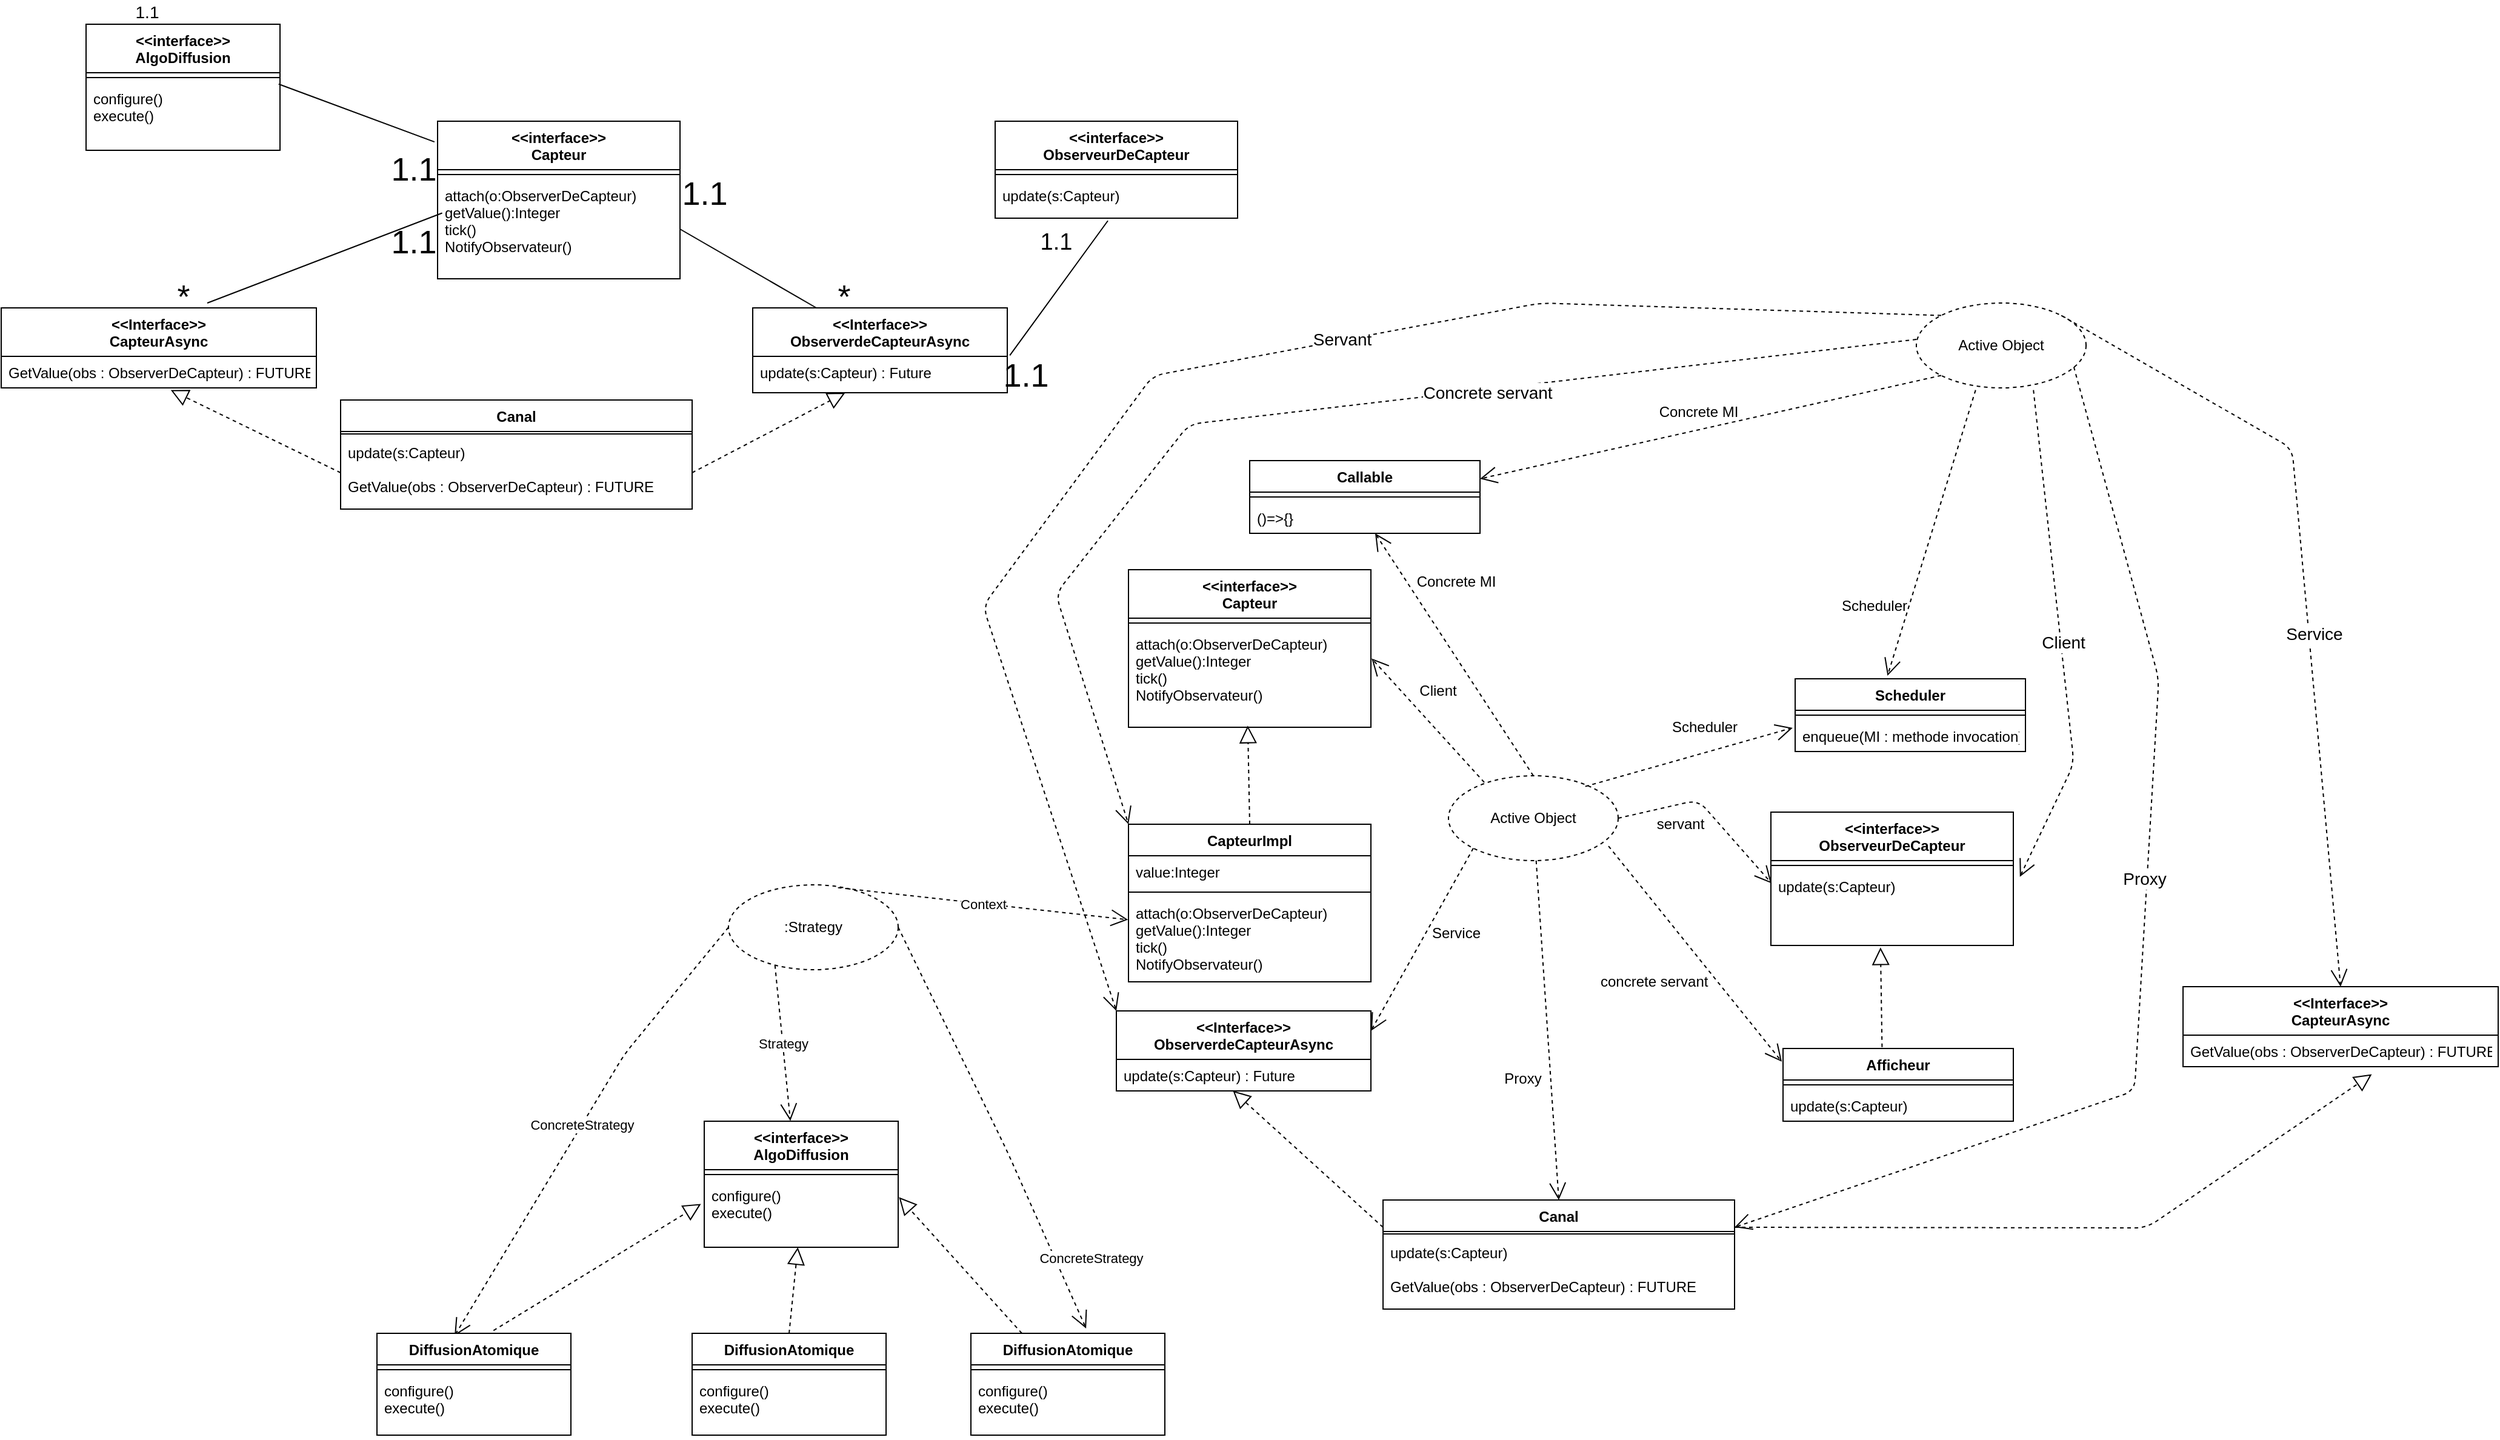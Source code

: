 <mxfile version="15.9.6" type="github" pages="2">
  <diagram id="2mUD2TC-FFIhJfvZiqMT" name="M1 types">
    <mxGraphModel dx="3990" dy="2406" grid="1" gridSize="10" guides="1" tooltips="1" connect="1" arrows="1" fold="1" page="1" pageScale="1" pageWidth="827" pageHeight="1169" math="0" shadow="0">
      <root>
        <mxCell id="0" />
        <mxCell id="1" parent="0" />
        <mxCell id="lQtd0ZYqk-3RHYO5bnGG-3" value="&lt;&lt;interface&gt;&gt;&#xa;Capteur" style="swimlane;fontStyle=1;align=center;verticalAlign=top;childLayout=stackLayout;horizontal=1;startSize=40;horizontalStack=0;resizeParent=1;resizeParentMax=0;resizeLast=0;collapsible=1;marginBottom=0;" parent="1" vertex="1">
          <mxGeometry x="80" y="130" width="200" height="130" as="geometry" />
        </mxCell>
        <mxCell id="lQtd0ZYqk-3RHYO5bnGG-5" value="" style="line;strokeWidth=1;fillColor=none;align=left;verticalAlign=middle;spacingTop=-1;spacingLeft=3;spacingRight=3;rotatable=0;labelPosition=right;points=[];portConstraint=eastwest;" parent="lQtd0ZYqk-3RHYO5bnGG-3" vertex="1">
          <mxGeometry y="40" width="200" height="8" as="geometry" />
        </mxCell>
        <mxCell id="lQtd0ZYqk-3RHYO5bnGG-6" value="attach(o:ObserverDeCapteur)&#xa;getValue():Integer&#xa;tick()&#xa;NotifyObservateur()" style="text;strokeColor=none;fillColor=none;align=left;verticalAlign=top;spacingLeft=4;spacingRight=4;overflow=hidden;rotatable=0;points=[[0,0.5],[1,0.5]];portConstraint=eastwest;" parent="lQtd0ZYqk-3RHYO5bnGG-3" vertex="1">
          <mxGeometry y="48" width="200" height="82" as="geometry" />
        </mxCell>
        <mxCell id="lQtd0ZYqk-3RHYO5bnGG-7" value="&lt;&lt;interface&gt;&gt;&#xa;ObserveurDeCapteur" style="swimlane;fontStyle=1;align=center;verticalAlign=top;childLayout=stackLayout;horizontal=1;startSize=40;horizontalStack=0;resizeParent=1;resizeParentMax=0;resizeLast=0;collapsible=1;marginBottom=0;" parent="1" vertex="1">
          <mxGeometry x="610" y="330" width="200" height="110" as="geometry" />
        </mxCell>
        <mxCell id="lQtd0ZYqk-3RHYO5bnGG-8" value="" style="line;strokeWidth=1;fillColor=none;align=left;verticalAlign=middle;spacingTop=-1;spacingLeft=3;spacingRight=3;rotatable=0;labelPosition=right;points=[];portConstraint=eastwest;" parent="lQtd0ZYqk-3RHYO5bnGG-7" vertex="1">
          <mxGeometry y="40" width="200" height="8" as="geometry" />
        </mxCell>
        <mxCell id="lQtd0ZYqk-3RHYO5bnGG-9" value="update(s:Capteur)" style="text;strokeColor=none;fillColor=none;align=left;verticalAlign=top;spacingLeft=4;spacingRight=4;overflow=hidden;rotatable=0;points=[[0,0.5],[1,0.5]];portConstraint=eastwest;" parent="lQtd0ZYqk-3RHYO5bnGG-7" vertex="1">
          <mxGeometry y="48" width="200" height="62" as="geometry" />
        </mxCell>
        <mxCell id="lQtd0ZYqk-3RHYO5bnGG-20" value="" style="endArrow=block;dashed=1;endFill=0;endSize=12;html=1;exitX=0.5;exitY=0;exitDx=0;exitDy=0;entryX=0.492;entryY=0.984;entryDx=0;entryDy=0;entryPerimeter=0;" parent="1" source="lQtd0ZYqk-3RHYO5bnGG-12" target="lQtd0ZYqk-3RHYO5bnGG-6" edge="1">
          <mxGeometry width="160" relative="1" as="geometry">
            <mxPoint x="330" y="400" as="sourcePoint" />
            <mxPoint x="490" y="400" as="targetPoint" />
          </mxGeometry>
        </mxCell>
        <mxCell id="lQtd0ZYqk-3RHYO5bnGG-21" value="" style="endArrow=block;dashed=1;endFill=0;endSize=12;html=1;exitX=0.43;exitY=-0.019;exitDx=0;exitDy=0;exitPerimeter=0;entryX=0.452;entryY=1.027;entryDx=0;entryDy=0;entryPerimeter=0;" parent="1" source="lQtd0ZYqk-3RHYO5bnGG-16" target="lQtd0ZYqk-3RHYO5bnGG-9" edge="1">
          <mxGeometry width="160" relative="1" as="geometry">
            <mxPoint x="570" y="280" as="sourcePoint" />
            <mxPoint x="730" y="280" as="targetPoint" />
          </mxGeometry>
        </mxCell>
        <mxCell id="lQtd0ZYqk-3RHYO5bnGG-12" value="CapteurImpl" style="swimlane;fontStyle=1;align=center;verticalAlign=top;childLayout=stackLayout;horizontal=1;startSize=26;horizontalStack=0;resizeParent=1;resizeParentMax=0;resizeLast=0;collapsible=1;marginBottom=0;" parent="1" vertex="1">
          <mxGeometry x="80" y="340" width="200" height="130" as="geometry" />
        </mxCell>
        <mxCell id="lQtd0ZYqk-3RHYO5bnGG-13" value="value:Integer" style="text;strokeColor=none;fillColor=none;align=left;verticalAlign=top;spacingLeft=4;spacingRight=4;overflow=hidden;rotatable=0;points=[[0,0.5],[1,0.5]];portConstraint=eastwest;" parent="lQtd0ZYqk-3RHYO5bnGG-12" vertex="1">
          <mxGeometry y="26" width="200" height="26" as="geometry" />
        </mxCell>
        <mxCell id="lQtd0ZYqk-3RHYO5bnGG-14" value="" style="line;strokeWidth=1;fillColor=none;align=left;verticalAlign=middle;spacingTop=-1;spacingLeft=3;spacingRight=3;rotatable=0;labelPosition=right;points=[];portConstraint=eastwest;" parent="lQtd0ZYqk-3RHYO5bnGG-12" vertex="1">
          <mxGeometry y="52" width="200" height="8" as="geometry" />
        </mxCell>
        <mxCell id="lQtd0ZYqk-3RHYO5bnGG-15" value="attach(o:ObserverDeCapteur)&#xa;getValue():Integer&#xa;tick()&#xa;NotifyObservateur()" style="text;strokeColor=none;fillColor=none;align=left;verticalAlign=top;spacingLeft=4;spacingRight=4;overflow=hidden;rotatable=0;points=[[0,0.5],[1,0.5]];portConstraint=eastwest;" parent="lQtd0ZYqk-3RHYO5bnGG-12" vertex="1">
          <mxGeometry y="60" width="200" height="70" as="geometry" />
        </mxCell>
        <mxCell id="lQtd0ZYqk-3RHYO5bnGG-23" value="" style="endArrow=open;endSize=12;dashed=1;html=1;exitX=0.943;exitY=0.829;exitDx=0;exitDy=0;exitPerimeter=0;entryX=-0.005;entryY=0.182;entryDx=0;entryDy=0;entryPerimeter=0;" parent="1" source="u4inovR8USdmvOTjzRPa-23" target="lQtd0ZYqk-3RHYO5bnGG-16" edge="1">
          <mxGeometry x="-0.562" y="-42" width="160" relative="1" as="geometry">
            <mxPoint x="449.7" y="323.7" as="sourcePoint" />
            <mxPoint x="560" y="470" as="targetPoint" />
            <mxPoint as="offset" />
          </mxGeometry>
        </mxCell>
        <mxCell id="lQtd0ZYqk-3RHYO5bnGG-16" value="Afficheur" style="swimlane;fontStyle=1;align=center;verticalAlign=top;childLayout=stackLayout;horizontal=1;startSize=26;horizontalStack=0;resizeParent=1;resizeParentMax=0;resizeLast=0;collapsible=1;marginBottom=0;" parent="1" vertex="1">
          <mxGeometry x="620" y="525" width="190" height="60" as="geometry" />
        </mxCell>
        <mxCell id="lQtd0ZYqk-3RHYO5bnGG-18" value="" style="line;strokeWidth=1;fillColor=none;align=left;verticalAlign=middle;spacingTop=-1;spacingLeft=3;spacingRight=3;rotatable=0;labelPosition=right;points=[];portConstraint=eastwest;" parent="lQtd0ZYqk-3RHYO5bnGG-16" vertex="1">
          <mxGeometry y="26" width="190" height="8" as="geometry" />
        </mxCell>
        <mxCell id="lQtd0ZYqk-3RHYO5bnGG-19" value="update(s:Capteur)" style="text;strokeColor=none;fillColor=none;align=left;verticalAlign=top;spacingLeft=4;spacingRight=4;overflow=hidden;rotatable=0;points=[[0,0.5],[1,0.5]];portConstraint=eastwest;" parent="lQtd0ZYqk-3RHYO5bnGG-16" vertex="1">
          <mxGeometry y="34" width="190" height="26" as="geometry" />
        </mxCell>
        <mxCell id="lQtd0ZYqk-3RHYO5bnGG-24" value=":Strategy" style="ellipse;whiteSpace=wrap;html=1;dashed=1;" parent="1" vertex="1">
          <mxGeometry x="-250" y="390" width="140" height="70" as="geometry" />
        </mxCell>
        <mxCell id="lQtd0ZYqk-3RHYO5bnGG-25" value="&lt;&lt;interface&gt;&gt;&#xa;AlgoDiffusion" style="swimlane;fontStyle=1;align=center;verticalAlign=top;childLayout=stackLayout;horizontal=1;startSize=40;horizontalStack=0;resizeParent=1;resizeParentMax=0;resizeLast=0;collapsible=1;marginBottom=0;" parent="1" vertex="1">
          <mxGeometry x="-270" y="585" width="160" height="104" as="geometry" />
        </mxCell>
        <mxCell id="lQtd0ZYqk-3RHYO5bnGG-27" value="" style="line;strokeWidth=1;fillColor=none;align=left;verticalAlign=middle;spacingTop=-1;spacingLeft=3;spacingRight=3;rotatable=0;labelPosition=right;points=[];portConstraint=eastwest;" parent="lQtd0ZYqk-3RHYO5bnGG-25" vertex="1">
          <mxGeometry y="40" width="160" height="8" as="geometry" />
        </mxCell>
        <mxCell id="lQtd0ZYqk-3RHYO5bnGG-28" value="configure()&#xa;execute()" style="text;strokeColor=none;fillColor=none;align=left;verticalAlign=top;spacingLeft=4;spacingRight=4;overflow=hidden;rotatable=0;points=[[0,0.5],[1,0.5]];portConstraint=eastwest;" parent="lQtd0ZYqk-3RHYO5bnGG-25" vertex="1">
          <mxGeometry y="48" width="160" height="56" as="geometry" />
        </mxCell>
        <mxCell id="lQtd0ZYqk-3RHYO5bnGG-29" value="Strategy" style="endArrow=open;endSize=12;dashed=1;html=1;exitX=0.274;exitY=0.948;exitDx=0;exitDy=0;exitPerimeter=0;entryX=0.444;entryY=-0.003;entryDx=0;entryDy=0;entryPerimeter=0;" parent="1" source="lQtd0ZYqk-3RHYO5bnGG-24" target="lQtd0ZYqk-3RHYO5bnGG-25" edge="1">
          <mxGeometry width="160" relative="1" as="geometry">
            <mxPoint x="340" y="560" as="sourcePoint" />
            <mxPoint x="500" y="560" as="targetPoint" />
          </mxGeometry>
        </mxCell>
        <mxCell id="lQtd0ZYqk-3RHYO5bnGG-30" value="Context" style="endArrow=open;endSize=12;dashed=1;html=1;exitX=0.645;exitY=0.033;exitDx=0;exitDy=0;exitPerimeter=0;entryX=-0.002;entryY=0.268;entryDx=0;entryDy=0;entryPerimeter=0;" parent="1" source="lQtd0ZYqk-3RHYO5bnGG-24" target="lQtd0ZYqk-3RHYO5bnGG-15" edge="1">
          <mxGeometry width="160" relative="1" as="geometry">
            <mxPoint x="300" y="530" as="sourcePoint" />
            <mxPoint x="460" y="530" as="targetPoint" />
          </mxGeometry>
        </mxCell>
        <mxCell id="lQtd0ZYqk-3RHYO5bnGG-31" value="DiffusionAtomique" style="swimlane;fontStyle=1;align=center;verticalAlign=top;childLayout=stackLayout;horizontal=1;startSize=26;horizontalStack=0;resizeParent=1;resizeParentMax=0;resizeLast=0;collapsible=1;marginBottom=0;" parent="1" vertex="1">
          <mxGeometry x="-280" y="760" width="160" height="84" as="geometry" />
        </mxCell>
        <mxCell id="lQtd0ZYqk-3RHYO5bnGG-33" value="" style="line;strokeWidth=1;fillColor=none;align=left;verticalAlign=middle;spacingTop=-1;spacingLeft=3;spacingRight=3;rotatable=0;labelPosition=right;points=[];portConstraint=eastwest;" parent="lQtd0ZYqk-3RHYO5bnGG-31" vertex="1">
          <mxGeometry y="26" width="160" height="8" as="geometry" />
        </mxCell>
        <mxCell id="lQtd0ZYqk-3RHYO5bnGG-34" value="configure()&#xa;execute()" style="text;strokeColor=none;fillColor=none;align=left;verticalAlign=top;spacingLeft=4;spacingRight=4;overflow=hidden;rotatable=0;points=[[0,0.5],[1,0.5]];portConstraint=eastwest;" parent="lQtd0ZYqk-3RHYO5bnGG-31" vertex="1">
          <mxGeometry y="34" width="160" height="50" as="geometry" />
        </mxCell>
        <mxCell id="lQtd0ZYqk-3RHYO5bnGG-36" value="ConcreteStrategy" style="endArrow=open;endSize=12;dashed=1;html=1;exitX=0;exitY=0.5;exitDx=0;exitDy=0;entryX=0.4;entryY=0.024;entryDx=0;entryDy=0;entryPerimeter=0;" parent="1" source="lQtd0ZYqk-3RHYO5bnGG-24" target="u4inovR8USdmvOTjzRPa-1" edge="1">
          <mxGeometry width="160" relative="1" as="geometry">
            <mxPoint x="400" y="560" as="sourcePoint" />
            <mxPoint x="560" y="560" as="targetPoint" />
            <Array as="points">
              <mxPoint x="-336" y="530" />
            </Array>
          </mxGeometry>
        </mxCell>
        <mxCell id="u4inovR8USdmvOTjzRPa-1" value="DiffusionAtomique" style="swimlane;fontStyle=1;align=center;verticalAlign=top;childLayout=stackLayout;horizontal=1;startSize=26;horizontalStack=0;resizeParent=1;resizeParentMax=0;resizeLast=0;collapsible=1;marginBottom=0;" parent="1" vertex="1">
          <mxGeometry x="-540" y="760" width="160" height="84" as="geometry" />
        </mxCell>
        <mxCell id="u4inovR8USdmvOTjzRPa-2" value="" style="line;strokeWidth=1;fillColor=none;align=left;verticalAlign=middle;spacingTop=-1;spacingLeft=3;spacingRight=3;rotatable=0;labelPosition=right;points=[];portConstraint=eastwest;" parent="u4inovR8USdmvOTjzRPa-1" vertex="1">
          <mxGeometry y="26" width="160" height="8" as="geometry" />
        </mxCell>
        <mxCell id="u4inovR8USdmvOTjzRPa-3" value="configure()&#xa;execute()" style="text;strokeColor=none;fillColor=none;align=left;verticalAlign=top;spacingLeft=4;spacingRight=4;overflow=hidden;rotatable=0;points=[[0,0.5],[1,0.5]];portConstraint=eastwest;" parent="u4inovR8USdmvOTjzRPa-1" vertex="1">
          <mxGeometry y="34" width="160" height="50" as="geometry" />
        </mxCell>
        <mxCell id="u4inovR8USdmvOTjzRPa-4" value="DiffusionAtomique" style="swimlane;fontStyle=1;align=center;verticalAlign=top;childLayout=stackLayout;horizontal=1;startSize=26;horizontalStack=0;resizeParent=1;resizeParentMax=0;resizeLast=0;collapsible=1;marginBottom=0;" parent="1" vertex="1">
          <mxGeometry x="-50" y="760" width="160" height="84" as="geometry" />
        </mxCell>
        <mxCell id="u4inovR8USdmvOTjzRPa-5" value="" style="line;strokeWidth=1;fillColor=none;align=left;verticalAlign=middle;spacingTop=-1;spacingLeft=3;spacingRight=3;rotatable=0;labelPosition=right;points=[];portConstraint=eastwest;" parent="u4inovR8USdmvOTjzRPa-4" vertex="1">
          <mxGeometry y="26" width="160" height="8" as="geometry" />
        </mxCell>
        <mxCell id="u4inovR8USdmvOTjzRPa-6" value="configure()&#xa;execute()" style="text;strokeColor=none;fillColor=none;align=left;verticalAlign=top;spacingLeft=4;spacingRight=4;overflow=hidden;rotatable=0;points=[[0,0.5],[1,0.5]];portConstraint=eastwest;" parent="u4inovR8USdmvOTjzRPa-4" vertex="1">
          <mxGeometry y="34" width="160" height="50" as="geometry" />
        </mxCell>
        <mxCell id="u4inovR8USdmvOTjzRPa-7" value="ConcreteStrategy" style="endArrow=open;endSize=12;dashed=1;html=1;exitX=1;exitY=0.5;exitDx=0;exitDy=0;entryX=0.594;entryY=-0.048;entryDx=0;entryDy=0;entryPerimeter=0;" parent="1" source="lQtd0ZYqk-3RHYO5bnGG-24" target="u4inovR8USdmvOTjzRPa-4" edge="1">
          <mxGeometry x="0.719" y="27" width="160" relative="1" as="geometry">
            <mxPoint x="120" y="575" as="sourcePoint" />
            <mxPoint x="-106" y="792.016" as="targetPoint" />
            <Array as="points">
              <mxPoint x="-20" y="610" />
            </Array>
            <mxPoint as="offset" />
          </mxGeometry>
        </mxCell>
        <mxCell id="u4inovR8USdmvOTjzRPa-17" value="" style="endArrow=block;dashed=1;endFill=0;endSize=12;html=1;exitX=0.601;exitY=-0.028;exitDx=0;exitDy=0;exitPerimeter=0;entryX=-0.017;entryY=0.361;entryDx=0;entryDy=0;entryPerimeter=0;" parent="1" source="u4inovR8USdmvOTjzRPa-1" target="lQtd0ZYqk-3RHYO5bnGG-28" edge="1">
          <mxGeometry width="160" relative="1" as="geometry">
            <mxPoint x="160" y="880" as="sourcePoint" />
            <mxPoint x="163.636" y="764" as="targetPoint" />
            <Array as="points" />
          </mxGeometry>
        </mxCell>
        <mxCell id="u4inovR8USdmvOTjzRPa-23" value="Active Object" style="ellipse;whiteSpace=wrap;html=1;dashed=1;" parent="1" vertex="1">
          <mxGeometry x="344" y="300" width="140" height="70" as="geometry" />
        </mxCell>
        <mxCell id="u4inovR8USdmvOTjzRPa-24" value="concrete servant&amp;nbsp;" style="text;html=1;align=center;verticalAlign=middle;resizable=0;points=[];autosize=1;strokeColor=none;fillColor=none;" parent="1" vertex="1">
          <mxGeometry x="460" y="460" width="110" height="20" as="geometry" />
        </mxCell>
        <mxCell id="_2_z6lYFaP5D1PRAQBcr-3" value="" style="endArrow=open;endSize=12;dashed=1;html=1;exitX=1;exitY=0.5;exitDx=0;exitDy=0;entryX=0.003;entryY=0.174;entryDx=0;entryDy=0;entryPerimeter=0;" edge="1" parent="1" source="u4inovR8USdmvOTjzRPa-23" target="lQtd0ZYqk-3RHYO5bnGG-9">
          <mxGeometry x="-0.562" y="-42" width="160" relative="1" as="geometry">
            <mxPoint x="482.02" y="338.03" as="sourcePoint" />
            <mxPoint x="609.05" y="450.92" as="targetPoint" />
            <mxPoint as="offset" />
            <Array as="points">
              <mxPoint x="550" y="320" />
            </Array>
          </mxGeometry>
        </mxCell>
        <mxCell id="_2_z6lYFaP5D1PRAQBcr-4" value="servant" style="text;html=1;align=center;verticalAlign=middle;resizable=0;points=[];autosize=1;strokeColor=none;fillColor=none;" vertex="1" parent="1">
          <mxGeometry x="510" y="330" width="50" height="20" as="geometry" />
        </mxCell>
        <mxCell id="_2_z6lYFaP5D1PRAQBcr-5" value="Scheduler" style="swimlane;fontStyle=1;align=center;verticalAlign=top;childLayout=stackLayout;horizontal=1;startSize=26;horizontalStack=0;resizeParent=1;resizeParentMax=0;resizeLast=0;collapsible=1;marginBottom=0;" vertex="1" parent="1">
          <mxGeometry x="630" y="220" width="190" height="60" as="geometry" />
        </mxCell>
        <mxCell id="_2_z6lYFaP5D1PRAQBcr-6" value="" style="line;strokeWidth=1;fillColor=none;align=left;verticalAlign=middle;spacingTop=-1;spacingLeft=3;spacingRight=3;rotatable=0;labelPosition=right;points=[];portConstraint=eastwest;" vertex="1" parent="_2_z6lYFaP5D1PRAQBcr-5">
          <mxGeometry y="26" width="190" height="8" as="geometry" />
        </mxCell>
        <mxCell id="_2_z6lYFaP5D1PRAQBcr-7" value="enqueue(MI : methode invocation)" style="text;strokeColor=none;fillColor=none;align=left;verticalAlign=top;spacingLeft=4;spacingRight=4;overflow=hidden;rotatable=0;points=[[0,0.5],[1,0.5]];portConstraint=eastwest;" vertex="1" parent="_2_z6lYFaP5D1PRAQBcr-5">
          <mxGeometry y="34" width="190" height="26" as="geometry" />
        </mxCell>
        <mxCell id="_2_z6lYFaP5D1PRAQBcr-9" value="" style="endArrow=open;endSize=12;dashed=1;html=1;exitX=0.806;exitY=0.126;exitDx=0;exitDy=0;entryX=-0.011;entryY=0.248;entryDx=0;entryDy=0;entryPerimeter=0;exitPerimeter=0;" edge="1" parent="1" source="u4inovR8USdmvOTjzRPa-23" target="_2_z6lYFaP5D1PRAQBcr-7">
          <mxGeometry x="-0.562" y="-42" width="160" relative="1" as="geometry">
            <mxPoint x="480" y="305" as="sourcePoint" />
            <mxPoint x="620.6" y="398.788" as="targetPoint" />
            <mxPoint as="offset" />
            <Array as="points" />
          </mxGeometry>
        </mxCell>
        <mxCell id="_2_z6lYFaP5D1PRAQBcr-10" value="Scheduler" style="text;html=1;align=center;verticalAlign=middle;resizable=0;points=[];autosize=1;strokeColor=none;fillColor=none;" vertex="1" parent="1">
          <mxGeometry x="520" y="250" width="70" height="20" as="geometry" />
        </mxCell>
        <mxCell id="_2_z6lYFaP5D1PRAQBcr-11" value="Callable" style="swimlane;fontStyle=1;align=center;verticalAlign=top;childLayout=stackLayout;horizontal=1;startSize=26;horizontalStack=0;resizeParent=1;resizeParentMax=0;resizeLast=0;collapsible=1;marginBottom=0;" vertex="1" parent="1">
          <mxGeometry x="180" y="40" width="190" height="60" as="geometry" />
        </mxCell>
        <mxCell id="_2_z6lYFaP5D1PRAQBcr-12" value="" style="line;strokeWidth=1;fillColor=none;align=left;verticalAlign=middle;spacingTop=-1;spacingLeft=3;spacingRight=3;rotatable=0;labelPosition=right;points=[];portConstraint=eastwest;" vertex="1" parent="_2_z6lYFaP5D1PRAQBcr-11">
          <mxGeometry y="26" width="190" height="8" as="geometry" />
        </mxCell>
        <mxCell id="_2_z6lYFaP5D1PRAQBcr-13" value="()=&gt;{}" style="text;strokeColor=none;fillColor=none;align=left;verticalAlign=top;spacingLeft=4;spacingRight=4;overflow=hidden;rotatable=0;points=[[0,0.5],[1,0.5]];portConstraint=eastwest;" vertex="1" parent="_2_z6lYFaP5D1PRAQBcr-11">
          <mxGeometry y="34" width="190" height="26" as="geometry" />
        </mxCell>
        <mxCell id="_2_z6lYFaP5D1PRAQBcr-14" value="" style="endArrow=open;endSize=12;dashed=1;html=1;exitX=0.5;exitY=0;exitDx=0;exitDy=0;" edge="1" parent="1" source="u4inovR8USdmvOTjzRPa-23" target="_2_z6lYFaP5D1PRAQBcr-13">
          <mxGeometry x="-0.562" y="-42" width="160" relative="1" as="geometry">
            <mxPoint x="452.84" y="278.82" as="sourcePoint" />
            <mxPoint x="622.91" y="215.448" as="targetPoint" />
            <mxPoint as="offset" />
            <Array as="points" />
          </mxGeometry>
        </mxCell>
        <mxCell id="_2_z6lYFaP5D1PRAQBcr-15" value="Concrete MI" style="text;html=1;align=center;verticalAlign=middle;resizable=0;points=[];autosize=1;strokeColor=none;fillColor=none;" vertex="1" parent="1">
          <mxGeometry x="310" y="130" width="80" height="20" as="geometry" />
        </mxCell>
        <mxCell id="_2_z6lYFaP5D1PRAQBcr-18" value="" style="endArrow=open;endSize=12;dashed=1;html=1;exitX=0.211;exitY=0.078;exitDx=0;exitDy=0;exitPerimeter=0;entryX=1.003;entryY=0.308;entryDx=0;entryDy=0;entryPerimeter=0;" edge="1" parent="1" source="u4inovR8USdmvOTjzRPa-23" target="lQtd0ZYqk-3RHYO5bnGG-6">
          <mxGeometry x="-0.562" y="-42" width="160" relative="1" as="geometry">
            <mxPoint x="482.02" y="338.03" as="sourcePoint" />
            <mxPoint x="609.05" y="450.92" as="targetPoint" />
            <mxPoint as="offset" />
          </mxGeometry>
        </mxCell>
        <mxCell id="_2_z6lYFaP5D1PRAQBcr-19" value="Client" style="text;html=1;align=center;verticalAlign=middle;resizable=0;points=[];autosize=1;strokeColor=none;fillColor=none;" vertex="1" parent="1">
          <mxGeometry x="310" y="220" width="50" height="20" as="geometry" />
        </mxCell>
        <mxCell id="_2_z6lYFaP5D1PRAQBcr-20" value="Proxy" style="text;html=1;align=center;verticalAlign=middle;resizable=0;points=[];autosize=1;strokeColor=none;fillColor=none;" vertex="1" parent="1">
          <mxGeometry x="380" y="540" width="50" height="20" as="geometry" />
        </mxCell>
        <mxCell id="_2_z6lYFaP5D1PRAQBcr-21" value="Canal" style="swimlane;fontStyle=1;align=center;verticalAlign=top;childLayout=stackLayout;horizontal=1;startSize=26;horizontalStack=0;resizeParent=1;resizeParentMax=0;resizeLast=0;collapsible=1;marginBottom=0;" vertex="1" parent="1">
          <mxGeometry x="290" y="650" width="290" height="90" as="geometry" />
        </mxCell>
        <mxCell id="_2_z6lYFaP5D1PRAQBcr-22" value="" style="line;strokeWidth=1;fillColor=none;align=left;verticalAlign=middle;spacingTop=-1;spacingLeft=3;spacingRight=3;rotatable=0;labelPosition=right;points=[];portConstraint=eastwest;" vertex="1" parent="_2_z6lYFaP5D1PRAQBcr-21">
          <mxGeometry y="26" width="290" height="4" as="geometry" />
        </mxCell>
        <mxCell id="_2_z6lYFaP5D1PRAQBcr-23" value="update(s:Capteur)&#xa;&#xa;GetValue(obs : ObserverDeCapteur) : FUTURE&#xa;" style="text;strokeColor=none;fillColor=none;align=left;verticalAlign=top;spacingLeft=4;spacingRight=4;overflow=hidden;rotatable=0;points=[[0,0.5],[1,0.5]];portConstraint=eastwest;" vertex="1" parent="_2_z6lYFaP5D1PRAQBcr-21">
          <mxGeometry y="30" width="290" height="60" as="geometry" />
        </mxCell>
        <mxCell id="_2_z6lYFaP5D1PRAQBcr-24" value="&lt;&lt;Interface&gt;&gt;&#xa;ObserverdeCapteurAsync" style="swimlane;fontStyle=1;align=center;verticalAlign=top;childLayout=stackLayout;horizontal=1;startSize=40;horizontalStack=0;resizeParent=1;resizeParentMax=0;resizeLast=0;collapsible=1;marginBottom=0;" vertex="1" parent="1">
          <mxGeometry x="70" y="494" width="210" height="66" as="geometry" />
        </mxCell>
        <mxCell id="_2_z6lYFaP5D1PRAQBcr-26" value="update(s:Capteur) : Future" style="text;strokeColor=none;fillColor=none;align=left;verticalAlign=top;spacingLeft=4;spacingRight=4;overflow=hidden;rotatable=0;points=[[0,0.5],[1,0.5]];portConstraint=eastwest;" vertex="1" parent="_2_z6lYFaP5D1PRAQBcr-24">
          <mxGeometry y="40" width="210" height="26" as="geometry" />
        </mxCell>
        <mxCell id="_2_z6lYFaP5D1PRAQBcr-25" value="" style="line;strokeWidth=1;fillColor=none;align=left;verticalAlign=middle;spacingTop=-1;spacingLeft=3;spacingRight=3;rotatable=0;labelPosition=right;points=[];portConstraint=eastwest;" vertex="1" parent="_2_z6lYFaP5D1PRAQBcr-24">
          <mxGeometry y="66" width="210" as="geometry" />
        </mxCell>
        <mxCell id="_2_z6lYFaP5D1PRAQBcr-28" value="" style="endArrow=block;dashed=1;endFill=0;endSize=12;html=1;entryX=1.004;entryY=0.262;entryDx=0;entryDy=0;entryPerimeter=0;" edge="1" parent="1" source="u4inovR8USdmvOTjzRPa-4" target="lQtd0ZYqk-3RHYO5bnGG-28">
          <mxGeometry width="160" relative="1" as="geometry">
            <mxPoint x="-433.84" y="767.648" as="sourcePoint" />
            <mxPoint x="-262.72" y="663.216" as="targetPoint" />
            <Array as="points" />
          </mxGeometry>
        </mxCell>
        <mxCell id="_2_z6lYFaP5D1PRAQBcr-29" value="" style="endArrow=block;dashed=1;endFill=0;endSize=12;html=1;exitX=0.5;exitY=0;exitDx=0;exitDy=0;" edge="1" parent="1" source="lQtd0ZYqk-3RHYO5bnGG-31" target="lQtd0ZYqk-3RHYO5bnGG-28">
          <mxGeometry width="160" relative="1" as="geometry">
            <mxPoint x="-423.84" y="777.648" as="sourcePoint" />
            <mxPoint x="-252.72" y="673.216" as="targetPoint" />
            <Array as="points" />
          </mxGeometry>
        </mxCell>
        <mxCell id="_2_z6lYFaP5D1PRAQBcr-31" value="" style="endArrow=open;endSize=12;dashed=1;html=1;exitX=0;exitY=1;exitDx=0;exitDy=0;entryX=1;entryY=0.25;entryDx=0;entryDy=0;" edge="1" parent="1" source="u4inovR8USdmvOTjzRPa-23" target="_2_z6lYFaP5D1PRAQBcr-24">
          <mxGeometry x="-0.562" y="-42" width="160" relative="1" as="geometry">
            <mxPoint x="390.68" y="342.1" as="sourcePoint" />
            <mxPoint x="290.6" y="426.59" as="targetPoint" />
            <mxPoint as="offset" />
          </mxGeometry>
        </mxCell>
        <mxCell id="_2_z6lYFaP5D1PRAQBcr-32" value="Service" style="text;html=1;align=center;verticalAlign=middle;resizable=0;points=[];autosize=1;strokeColor=none;fillColor=none;" vertex="1" parent="1">
          <mxGeometry x="320" y="420" width="60" height="20" as="geometry" />
        </mxCell>
        <mxCell id="_2_z6lYFaP5D1PRAQBcr-34" value="" style="endArrow=open;endSize=12;dashed=1;html=1;entryX=0.5;entryY=0;entryDx=0;entryDy=0;" edge="1" parent="1" source="u4inovR8USdmvOTjzRPa-23" target="_2_z6lYFaP5D1PRAQBcr-21">
          <mxGeometry x="-0.562" y="-42" width="160" relative="1" as="geometry">
            <mxPoint x="400.68" y="352.1" as="sourcePoint" />
            <mxPoint x="300.6" y="436.59" as="targetPoint" />
            <mxPoint as="offset" />
          </mxGeometry>
        </mxCell>
        <mxCell id="_2_z6lYFaP5D1PRAQBcr-36" value="" style="endArrow=block;dashed=1;endFill=0;endSize=12;html=1;entryX=0.458;entryY=0.996;entryDx=0;entryDy=0;entryPerimeter=0;exitX=0;exitY=0.25;exitDx=0;exitDy=0;" edge="1" parent="1" source="_2_z6lYFaP5D1PRAQBcr-21" target="_2_z6lYFaP5D1PRAQBcr-26">
          <mxGeometry width="160" relative="1" as="geometry">
            <mxPoint x="2.074" y="770" as="sourcePoint" />
            <mxPoint x="-99.36" y="657.672" as="targetPoint" />
            <Array as="points" />
          </mxGeometry>
        </mxCell>
        <mxCell id="_2_z6lYFaP5D1PRAQBcr-37" value="Active Object" style="ellipse;whiteSpace=wrap;html=1;dashed=1;" vertex="1" parent="1">
          <mxGeometry x="730" y="-90" width="140" height="70" as="geometry" />
        </mxCell>
        <mxCell id="_2_z6lYFaP5D1PRAQBcr-39" value="" style="endArrow=open;endSize=12;dashed=1;html=1;exitX=0.349;exitY=1.026;exitDx=0;exitDy=0;entryX=0.401;entryY=-0.041;entryDx=0;entryDy=0;entryPerimeter=0;exitPerimeter=0;" edge="1" parent="1" source="_2_z6lYFaP5D1PRAQBcr-37" target="_2_z6lYFaP5D1PRAQBcr-5">
          <mxGeometry x="-0.562" y="-42" width="160" relative="1" as="geometry">
            <mxPoint x="466.84" y="318.82" as="sourcePoint" />
            <mxPoint x="637.91" y="270.448" as="targetPoint" />
            <mxPoint as="offset" />
            <Array as="points" />
          </mxGeometry>
        </mxCell>
        <mxCell id="_2_z6lYFaP5D1PRAQBcr-40" value="Scheduler" style="text;html=1;align=center;verticalAlign=middle;resizable=0;points=[];autosize=1;strokeColor=none;fillColor=none;" vertex="1" parent="1">
          <mxGeometry x="660" y="150" width="70" height="20" as="geometry" />
        </mxCell>
        <mxCell id="_2_z6lYFaP5D1PRAQBcr-43" value="" style="endArrow=open;endSize=12;dashed=1;html=1;exitX=0;exitY=1;exitDx=0;exitDy=0;entryX=1;entryY=0.25;entryDx=0;entryDy=0;" edge="1" parent="1" source="_2_z6lYFaP5D1PRAQBcr-37" target="_2_z6lYFaP5D1PRAQBcr-11">
          <mxGeometry x="-0.562" y="-42" width="160" relative="1" as="geometry">
            <mxPoint x="780.04" y="30" as="sourcePoint" />
            <mxPoint x="716.19" y="227.54" as="targetPoint" />
            <mxPoint as="offset" />
            <Array as="points" />
          </mxGeometry>
        </mxCell>
        <mxCell id="_2_z6lYFaP5D1PRAQBcr-44" value="Concrete MI" style="text;html=1;align=center;verticalAlign=middle;resizable=0;points=[];autosize=1;strokeColor=none;fillColor=none;" vertex="1" parent="1">
          <mxGeometry x="510" y="-10" width="80" height="20" as="geometry" />
        </mxCell>
        <mxCell id="_2_z6lYFaP5D1PRAQBcr-50" value="" style="endArrow=open;endSize=12;dashed=1;html=1;exitX=0;exitY=0;exitDx=0;exitDy=0;entryX=0;entryY=0;entryDx=0;entryDy=0;" edge="1" parent="1" source="_2_z6lYFaP5D1PRAQBcr-37" target="_2_z6lYFaP5D1PRAQBcr-24">
          <mxGeometry x="-0.562" y="-42" width="160" relative="1" as="geometry">
            <mxPoint x="560.0" y="35" as="sourcePoint" />
            <mxPoint x="-40" y="-20" as="targetPoint" />
            <mxPoint as="offset" />
            <Array as="points">
              <mxPoint x="420" y="-90" />
              <mxPoint x="100" y="-30" />
              <mxPoint x="-40" y="160" />
            </Array>
          </mxGeometry>
        </mxCell>
        <mxCell id="_2_z6lYFaP5D1PRAQBcr-69" value="Servant" style="edgeLabel;html=1;align=center;verticalAlign=middle;resizable=0;points=[];fontSize=14;" vertex="1" connectable="0" parent="_2_z6lYFaP5D1PRAQBcr-50">
          <mxGeometry x="-0.2" y="-1" relative="1" as="geometry">
            <mxPoint as="offset" />
          </mxGeometry>
        </mxCell>
        <mxCell id="_2_z6lYFaP5D1PRAQBcr-52" value="" style="endArrow=open;endSize=12;dashed=1;html=1;exitX=0.69;exitY=1.026;exitDx=0;exitDy=0;entryX=1.027;entryY=0.087;entryDx=0;entryDy=0;entryPerimeter=0;exitPerimeter=0;" edge="1" parent="1" source="_2_z6lYFaP5D1PRAQBcr-37" target="lQtd0ZYqk-3RHYO5bnGG-9">
          <mxGeometry x="-0.562" y="-42" width="160" relative="1" as="geometry">
            <mxPoint x="579.995" y="10.508" as="sourcePoint" />
            <mxPoint x="80.0" y="504" as="targetPoint" />
            <mxPoint as="offset" />
            <Array as="points">
              <mxPoint x="860" y="290" />
            </Array>
          </mxGeometry>
        </mxCell>
        <mxCell id="_2_z6lYFaP5D1PRAQBcr-53" value="&lt;font style=&quot;font-size: 14px&quot;&gt;Client&lt;/font&gt;" style="edgeLabel;html=1;align=center;verticalAlign=middle;resizable=0;points=[];" vertex="1" connectable="0" parent="_2_z6lYFaP5D1PRAQBcr-52">
          <mxGeometry x="0.011" y="2" relative="1" as="geometry">
            <mxPoint as="offset" />
          </mxGeometry>
        </mxCell>
        <mxCell id="_2_z6lYFaP5D1PRAQBcr-54" value="&lt;&lt;Interface&gt;&gt;&#xa;CapteurAsync" style="swimlane;fontStyle=1;align=center;verticalAlign=top;childLayout=stackLayout;horizontal=1;startSize=40;horizontalStack=0;resizeParent=1;resizeParentMax=0;resizeLast=0;collapsible=1;marginBottom=0;" vertex="1" parent="1">
          <mxGeometry x="950" y="474" width="260" height="66" as="geometry" />
        </mxCell>
        <mxCell id="_2_z6lYFaP5D1PRAQBcr-55" value="GetValue(obs : ObserverDeCapteur) : FUTURE" style="text;strokeColor=none;fillColor=none;align=left;verticalAlign=top;spacingLeft=4;spacingRight=4;overflow=hidden;rotatable=0;points=[[0,0.5],[1,0.5]];portConstraint=eastwest;" vertex="1" parent="_2_z6lYFaP5D1PRAQBcr-54">
          <mxGeometry y="40" width="260" height="26" as="geometry" />
        </mxCell>
        <mxCell id="_2_z6lYFaP5D1PRAQBcr-56" value="" style="line;strokeWidth=1;fillColor=none;align=left;verticalAlign=middle;spacingTop=-1;spacingLeft=3;spacingRight=3;rotatable=0;labelPosition=right;points=[];portConstraint=eastwest;" vertex="1" parent="_2_z6lYFaP5D1PRAQBcr-54">
          <mxGeometry y="66" width="260" as="geometry" />
        </mxCell>
        <mxCell id="_2_z6lYFaP5D1PRAQBcr-57" value="" style="endArrow=open;endSize=12;dashed=1;html=1;entryX=0.5;entryY=0;entryDx=0;entryDy=0;exitX=1;exitY=0;exitDx=0;exitDy=0;" edge="1" parent="1" source="_2_z6lYFaP5D1PRAQBcr-37" target="_2_z6lYFaP5D1PRAQBcr-54">
          <mxGeometry x="-0.562" y="-42" width="160" relative="1" as="geometry">
            <mxPoint x="1080" y="-70" as="sourcePoint" />
            <mxPoint x="716.19" y="227.54" as="targetPoint" />
            <mxPoint as="offset" />
            <Array as="points">
              <mxPoint x="1040" y="30" />
            </Array>
          </mxGeometry>
        </mxCell>
        <mxCell id="_2_z6lYFaP5D1PRAQBcr-58" value="Service" style="edgeLabel;html=1;align=center;verticalAlign=middle;resizable=0;points=[];fontSize=14;" vertex="1" connectable="0" parent="_2_z6lYFaP5D1PRAQBcr-57">
          <mxGeometry x="0.122" y="4" relative="1" as="geometry">
            <mxPoint as="offset" />
          </mxGeometry>
        </mxCell>
        <mxCell id="_2_z6lYFaP5D1PRAQBcr-60" value="" style="endArrow=block;dashed=1;endFill=0;endSize=12;html=1;entryX=0.599;entryY=1.241;entryDx=0;entryDy=0;entryPerimeter=0;exitX=1;exitY=0.25;exitDx=0;exitDy=0;" edge="1" parent="1" source="_2_z6lYFaP5D1PRAQBcr-21" target="_2_z6lYFaP5D1PRAQBcr-55">
          <mxGeometry width="160" relative="1" as="geometry">
            <mxPoint x="300" y="682.5" as="sourcePoint" />
            <mxPoint x="176.18" y="569.896" as="targetPoint" />
            <Array as="points">
              <mxPoint x="920" y="673" />
            </Array>
          </mxGeometry>
        </mxCell>
        <mxCell id="_2_z6lYFaP5D1PRAQBcr-63" value="" style="endArrow=open;endSize=12;dashed=1;html=1;entryX=1;entryY=0.25;entryDx=0;entryDy=0;exitX=0.928;exitY=0.754;exitDx=0;exitDy=0;exitPerimeter=0;" edge="1" parent="1" source="_2_z6lYFaP5D1PRAQBcr-37" target="_2_z6lYFaP5D1PRAQBcr-21">
          <mxGeometry x="-0.562" y="-42" width="160" relative="1" as="geometry">
            <mxPoint x="860.005" y="-69.492" as="sourcePoint" />
            <mxPoint x="1110" y="480" as="targetPoint" />
            <mxPoint as="offset" />
            <Array as="points">
              <mxPoint x="930" y="220" />
              <mxPoint x="910" y="560" />
            </Array>
          </mxGeometry>
        </mxCell>
        <mxCell id="_2_z6lYFaP5D1PRAQBcr-64" value="Proxy" style="edgeLabel;html=1;align=center;verticalAlign=middle;resizable=0;points=[];fontSize=14;" vertex="1" connectable="0" parent="_2_z6lYFaP5D1PRAQBcr-63">
          <mxGeometry x="0.122" y="4" relative="1" as="geometry">
            <mxPoint y="-104" as="offset" />
          </mxGeometry>
        </mxCell>
        <mxCell id="_2_z6lYFaP5D1PRAQBcr-67" value="" style="endArrow=open;endSize=12;dashed=1;html=1;entryX=0;entryY=0;entryDx=0;entryDy=0;" edge="1" parent="1" target="lQtd0ZYqk-3RHYO5bnGG-12">
          <mxGeometry x="-0.562" y="-42" width="160" relative="1" as="geometry">
            <mxPoint x="730" y="-60" as="sourcePoint" />
            <mxPoint x="80.0" y="504" as="targetPoint" />
            <mxPoint as="offset" />
            <Array as="points">
              <mxPoint x="130" y="10" />
              <mxPoint x="20" y="150" />
            </Array>
          </mxGeometry>
        </mxCell>
        <mxCell id="_2_z6lYFaP5D1PRAQBcr-68" value="Concrete servant" style="edgeLabel;html=1;align=center;verticalAlign=middle;resizable=0;points=[];fontSize=14;" vertex="1" connectable="0" parent="_2_z6lYFaP5D1PRAQBcr-67">
          <mxGeometry x="-0.272" y="2" relative="1" as="geometry">
            <mxPoint as="offset" />
          </mxGeometry>
        </mxCell>
        <mxCell id="_2_z6lYFaP5D1PRAQBcr-71" value="&lt;&lt;interface&gt;&gt;&#xa;AlgoDiffusion" style="swimlane;fontStyle=1;align=center;verticalAlign=top;childLayout=stackLayout;horizontal=1;startSize=40;horizontalStack=0;resizeParent=1;resizeParentMax=0;resizeLast=0;collapsible=1;marginBottom=0;" vertex="1" parent="1">
          <mxGeometry x="-780" y="-320" width="160" height="104" as="geometry" />
        </mxCell>
        <mxCell id="_2_z6lYFaP5D1PRAQBcr-72" value="" style="line;strokeWidth=1;fillColor=none;align=left;verticalAlign=middle;spacingTop=-1;spacingLeft=3;spacingRight=3;rotatable=0;labelPosition=right;points=[];portConstraint=eastwest;" vertex="1" parent="_2_z6lYFaP5D1PRAQBcr-71">
          <mxGeometry y="40" width="160" height="8" as="geometry" />
        </mxCell>
        <mxCell id="_2_z6lYFaP5D1PRAQBcr-73" value="configure()&#xa;execute()" style="text;strokeColor=none;fillColor=none;align=left;verticalAlign=top;spacingLeft=4;spacingRight=4;overflow=hidden;rotatable=0;points=[[0,0.5],[1,0.5]];portConstraint=eastwest;" vertex="1" parent="_2_z6lYFaP5D1PRAQBcr-71">
          <mxGeometry y="48" width="160" height="56" as="geometry" />
        </mxCell>
        <mxCell id="_2_z6lYFaP5D1PRAQBcr-82" value="&lt;&lt;interface&gt;&gt;&#xa;Capteur" style="swimlane;fontStyle=1;align=center;verticalAlign=top;childLayout=stackLayout;horizontal=1;startSize=40;horizontalStack=0;resizeParent=1;resizeParentMax=0;resizeLast=0;collapsible=1;marginBottom=0;" vertex="1" parent="1">
          <mxGeometry x="-490" y="-240" width="200" height="130" as="geometry" />
        </mxCell>
        <mxCell id="_2_z6lYFaP5D1PRAQBcr-83" value="" style="line;strokeWidth=1;fillColor=none;align=left;verticalAlign=middle;spacingTop=-1;spacingLeft=3;spacingRight=3;rotatable=0;labelPosition=right;points=[];portConstraint=eastwest;" vertex="1" parent="_2_z6lYFaP5D1PRAQBcr-82">
          <mxGeometry y="40" width="200" height="8" as="geometry" />
        </mxCell>
        <mxCell id="_2_z6lYFaP5D1PRAQBcr-84" value="attach(o:ObserverDeCapteur)&#xa;getValue():Integer&#xa;tick()&#xa;NotifyObservateur()" style="text;strokeColor=none;fillColor=none;align=left;verticalAlign=top;spacingLeft=4;spacingRight=4;overflow=hidden;rotatable=0;points=[[0,0.5],[1,0.5]];portConstraint=eastwest;" vertex="1" parent="_2_z6lYFaP5D1PRAQBcr-82">
          <mxGeometry y="48" width="200" height="82" as="geometry" />
        </mxCell>
        <mxCell id="_2_z6lYFaP5D1PRAQBcr-85" value="&lt;&lt;interface&gt;&gt;&#xa;ObserveurDeCapteur" style="swimlane;fontStyle=1;align=center;verticalAlign=top;childLayout=stackLayout;horizontal=1;startSize=40;horizontalStack=0;resizeParent=1;resizeParentMax=0;resizeLast=0;collapsible=1;marginBottom=0;" vertex="1" parent="1">
          <mxGeometry x="-30" y="-240" width="200" height="80" as="geometry" />
        </mxCell>
        <mxCell id="_2_z6lYFaP5D1PRAQBcr-86" value="" style="line;strokeWidth=1;fillColor=none;align=left;verticalAlign=middle;spacingTop=-1;spacingLeft=3;spacingRight=3;rotatable=0;labelPosition=right;points=[];portConstraint=eastwest;" vertex="1" parent="_2_z6lYFaP5D1PRAQBcr-85">
          <mxGeometry y="40" width="200" height="8" as="geometry" />
        </mxCell>
        <mxCell id="_2_z6lYFaP5D1PRAQBcr-87" value="update(s:Capteur)" style="text;strokeColor=none;fillColor=none;align=left;verticalAlign=top;spacingLeft=4;spacingRight=4;overflow=hidden;rotatable=0;points=[[0,0.5],[1,0.5]];portConstraint=eastwest;" vertex="1" parent="_2_z6lYFaP5D1PRAQBcr-85">
          <mxGeometry y="48" width="200" height="32" as="geometry" />
        </mxCell>
        <mxCell id="_2_z6lYFaP5D1PRAQBcr-88" value="&lt;&lt;Interface&gt;&gt;&#xa;ObserverdeCapteurAsync" style="swimlane;fontStyle=1;align=center;verticalAlign=top;childLayout=stackLayout;horizontal=1;startSize=40;horizontalStack=0;resizeParent=1;resizeParentMax=0;resizeLast=0;collapsible=1;marginBottom=0;" vertex="1" parent="1">
          <mxGeometry x="-230" y="-86" width="210" height="70" as="geometry" />
        </mxCell>
        <mxCell id="_2_z6lYFaP5D1PRAQBcr-89" value="update(s:Capteur) : Future" style="text;strokeColor=none;fillColor=none;align=left;verticalAlign=top;spacingLeft=4;spacingRight=4;overflow=hidden;rotatable=0;points=[[0,0.5],[1,0.5]];portConstraint=eastwest;" vertex="1" parent="_2_z6lYFaP5D1PRAQBcr-88">
          <mxGeometry y="40" width="210" height="30" as="geometry" />
        </mxCell>
        <mxCell id="_2_z6lYFaP5D1PRAQBcr-90" value="" style="line;strokeWidth=1;fillColor=none;align=left;verticalAlign=middle;spacingTop=-1;spacingLeft=3;spacingRight=3;rotatable=0;labelPosition=right;points=[];portConstraint=eastwest;" vertex="1" parent="_2_z6lYFaP5D1PRAQBcr-88">
          <mxGeometry y="70" width="210" as="geometry" />
        </mxCell>
        <mxCell id="_2_z6lYFaP5D1PRAQBcr-92" value="1.1" style="text;html=1;align=center;verticalAlign=middle;resizable=0;points=[];autosize=1;strokeColor=none;fillColor=none;fontSize=14;" vertex="1" parent="1">
          <mxGeometry x="-750" y="-340" width="40" height="20" as="geometry" />
        </mxCell>
        <mxCell id="_2_z6lYFaP5D1PRAQBcr-95" value="&lt;&lt;Interface&gt;&gt;&#xa;CapteurAsync" style="swimlane;fontStyle=1;align=center;verticalAlign=top;childLayout=stackLayout;horizontal=1;startSize=40;horizontalStack=0;resizeParent=1;resizeParentMax=0;resizeLast=0;collapsible=1;marginBottom=0;" vertex="1" parent="1">
          <mxGeometry x="-850" y="-86" width="260" height="66" as="geometry" />
        </mxCell>
        <mxCell id="_2_z6lYFaP5D1PRAQBcr-96" value="GetValue(obs : ObserverDeCapteur) : FUTURE" style="text;strokeColor=none;fillColor=none;align=left;verticalAlign=top;spacingLeft=4;spacingRight=4;overflow=hidden;rotatable=0;points=[[0,0.5],[1,0.5]];portConstraint=eastwest;" vertex="1" parent="_2_z6lYFaP5D1PRAQBcr-95">
          <mxGeometry y="40" width="260" height="26" as="geometry" />
        </mxCell>
        <mxCell id="_2_z6lYFaP5D1PRAQBcr-97" value="" style="line;strokeWidth=1;fillColor=none;align=left;verticalAlign=middle;spacingTop=-1;spacingLeft=3;spacingRight=3;rotatable=0;labelPosition=right;points=[];portConstraint=eastwest;" vertex="1" parent="_2_z6lYFaP5D1PRAQBcr-95">
          <mxGeometry y="66" width="260" as="geometry" />
        </mxCell>
        <mxCell id="_2_z6lYFaP5D1PRAQBcr-104" value="&lt;font style=&quot;font-size: 19px&quot;&gt;1.1&lt;/font&gt;" style="text;html=1;align=center;verticalAlign=middle;resizable=0;points=[];autosize=1;strokeColor=none;fillColor=none;fontSize=14;" vertex="1" parent="1">
          <mxGeometry y="-150" width="40" height="20" as="geometry" />
        </mxCell>
        <mxCell id="_2_z6lYFaP5D1PRAQBcr-105" value="&lt;font style=&quot;font-size: 27px&quot;&gt;*&lt;/font&gt;" style="text;html=1;align=center;verticalAlign=middle;resizable=0;points=[];autosize=1;strokeColor=none;fillColor=none;fontSize=16;" vertex="1" parent="1">
          <mxGeometry x="-170" y="-110" width="30" height="30" as="geometry" />
        </mxCell>
        <mxCell id="_2_z6lYFaP5D1PRAQBcr-106" value="1.1" style="text;html=1;align=center;verticalAlign=middle;resizable=0;points=[];autosize=1;strokeColor=none;fillColor=none;fontSize=27;" vertex="1" parent="1">
          <mxGeometry x="-295" y="-200" width="50" height="40" as="geometry" />
        </mxCell>
        <mxCell id="_2_z6lYFaP5D1PRAQBcr-109" value="1.1" style="text;html=1;align=center;verticalAlign=middle;resizable=0;points=[];autosize=1;strokeColor=none;fillColor=none;fontSize=27;" vertex="1" parent="1">
          <mxGeometry x="-30" y="-50" width="50" height="40" as="geometry" />
        </mxCell>
        <mxCell id="_2_z6lYFaP5D1PRAQBcr-111" value="1.1" style="text;html=1;align=center;verticalAlign=middle;resizable=0;points=[];autosize=1;strokeColor=none;fillColor=none;fontSize=27;" vertex="1" parent="1">
          <mxGeometry x="-535" y="-160" width="50" height="40" as="geometry" />
        </mxCell>
        <mxCell id="_2_z6lYFaP5D1PRAQBcr-112" value="*" style="text;html=1;align=center;verticalAlign=middle;resizable=0;points=[];autosize=1;strokeColor=none;fillColor=none;fontSize=27;" vertex="1" parent="1">
          <mxGeometry x="-715" y="-115" width="30" height="40" as="geometry" />
        </mxCell>
        <mxCell id="_2_z6lYFaP5D1PRAQBcr-113" value="1.1" style="text;html=1;align=center;verticalAlign=middle;resizable=0;points=[];autosize=1;strokeColor=none;fillColor=none;fontSize=27;" vertex="1" parent="1">
          <mxGeometry x="-535" y="-220" width="50" height="40" as="geometry" />
        </mxCell>
        <mxCell id="_2_z6lYFaP5D1PRAQBcr-114" value="" style="endArrow=none;html=1;rounded=0;fontSize=27;exitX=1.01;exitY=-0.026;exitDx=0;exitDy=0;exitPerimeter=0;entryX=0.465;entryY=1.066;entryDx=0;entryDy=0;entryPerimeter=0;" edge="1" parent="1" source="_2_z6lYFaP5D1PRAQBcr-89" target="_2_z6lYFaP5D1PRAQBcr-87">
          <mxGeometry width="50" height="50" relative="1" as="geometry">
            <mxPoint x="240" y="110" as="sourcePoint" />
            <mxPoint x="290" y="60" as="targetPoint" />
          </mxGeometry>
        </mxCell>
        <mxCell id="_2_z6lYFaP5D1PRAQBcr-115" value="" style="endArrow=none;html=1;rounded=0;fontSize=27;exitX=0.25;exitY=0;exitDx=0;exitDy=0;entryX=1;entryY=0.5;entryDx=0;entryDy=0;" edge="1" parent="1" source="_2_z6lYFaP5D1PRAQBcr-88" target="_2_z6lYFaP5D1PRAQBcr-84">
          <mxGeometry width="50" height="50" relative="1" as="geometry">
            <mxPoint x="240" y="110" as="sourcePoint" />
            <mxPoint x="290" y="60" as="targetPoint" />
          </mxGeometry>
        </mxCell>
        <mxCell id="_2_z6lYFaP5D1PRAQBcr-119" value="" style="endArrow=none;html=1;rounded=0;fontSize=27;exitX=0.993;exitY=0.025;exitDx=0;exitDy=0;exitPerimeter=0;entryX=0.849;entryY=-0.074;entryDx=0;entryDy=0;entryPerimeter=0;" edge="1" parent="1" source="_2_z6lYFaP5D1PRAQBcr-73" target="_2_z6lYFaP5D1PRAQBcr-113">
          <mxGeometry width="50" height="50" relative="1" as="geometry">
            <mxPoint x="240" y="110" as="sourcePoint" />
            <mxPoint x="290" y="60" as="targetPoint" />
          </mxGeometry>
        </mxCell>
        <mxCell id="_2_z6lYFaP5D1PRAQBcr-120" value="" style="endArrow=none;html=1;rounded=0;fontSize=27;entryX=0.976;entryY=-0.106;entryDx=0;entryDy=0;entryPerimeter=0;" edge="1" parent="1" target="_2_z6lYFaP5D1PRAQBcr-111">
          <mxGeometry width="50" height="50" relative="1" as="geometry">
            <mxPoint x="-680" y="-90" as="sourcePoint" />
            <mxPoint x="290" y="60" as="targetPoint" />
          </mxGeometry>
        </mxCell>
        <mxCell id="_2_z6lYFaP5D1PRAQBcr-122" value="Canal" style="swimlane;fontStyle=1;align=center;verticalAlign=top;childLayout=stackLayout;horizontal=1;startSize=26;horizontalStack=0;resizeParent=1;resizeParentMax=0;resizeLast=0;collapsible=1;marginBottom=0;" vertex="1" parent="1">
          <mxGeometry x="-570" y="-10" width="290" height="90" as="geometry" />
        </mxCell>
        <mxCell id="_2_z6lYFaP5D1PRAQBcr-123" value="" style="line;strokeWidth=1;fillColor=none;align=left;verticalAlign=middle;spacingTop=-1;spacingLeft=3;spacingRight=3;rotatable=0;labelPosition=right;points=[];portConstraint=eastwest;" vertex="1" parent="_2_z6lYFaP5D1PRAQBcr-122">
          <mxGeometry y="26" width="290" height="4" as="geometry" />
        </mxCell>
        <mxCell id="_2_z6lYFaP5D1PRAQBcr-124" value="update(s:Capteur)&#xa;&#xa;GetValue(obs : ObserverDeCapteur) : FUTURE&#xa;" style="text;strokeColor=none;fillColor=none;align=left;verticalAlign=top;spacingLeft=4;spacingRight=4;overflow=hidden;rotatable=0;points=[[0,0.5],[1,0.5]];portConstraint=eastwest;" vertex="1" parent="_2_z6lYFaP5D1PRAQBcr-122">
          <mxGeometry y="30" width="290" height="60" as="geometry" />
        </mxCell>
        <mxCell id="_2_z6lYFaP5D1PRAQBcr-126" value="" style="endArrow=block;dashed=1;endFill=0;endSize=12;html=1;exitX=1;exitY=0.5;exitDx=0;exitDy=0;" edge="1" parent="1" source="_2_z6lYFaP5D1PRAQBcr-124" target="_2_z6lYFaP5D1PRAQBcr-89">
          <mxGeometry width="160" relative="1" as="geometry">
            <mxPoint x="300" y="682.5" as="sourcePoint" />
            <mxPoint x="176.18" y="569.896" as="targetPoint" />
            <Array as="points" />
          </mxGeometry>
        </mxCell>
        <mxCell id="_2_z6lYFaP5D1PRAQBcr-127" value="" style="endArrow=block;dashed=1;endFill=0;endSize=12;html=1;exitX=0;exitY=0.5;exitDx=0;exitDy=0;entryX=0.538;entryY=1.069;entryDx=0;entryDy=0;entryPerimeter=0;" edge="1" parent="1" source="_2_z6lYFaP5D1PRAQBcr-124" target="_2_z6lYFaP5D1PRAQBcr-96">
          <mxGeometry width="160" relative="1" as="geometry">
            <mxPoint x="-240.0" y="90" as="sourcePoint" />
            <mxPoint x="-131.892" y="-6" as="targetPoint" />
            <Array as="points" />
          </mxGeometry>
        </mxCell>
      </root>
    </mxGraphModel>
  </diagram>
  <diagram id="oygkHo0LVewBuWuqcDdE" name="M1 seq tick">
    <mxGraphModel dx="791" dy="453" grid="1" gridSize="10" guides="1" tooltips="1" connect="1" arrows="1" fold="1" page="1" pageScale="1" pageWidth="827" pageHeight="1169" math="0" shadow="0">
      <root>
        <mxCell id="dJ09yeF-2EdPxnEv3XRt-0" />
        <mxCell id="dJ09yeF-2EdPxnEv3XRt-1" parent="dJ09yeF-2EdPxnEv3XRt-0" />
        <mxCell id="dJ09yeF-2EdPxnEv3XRt-2" value="c:CapteurImpl" style="shape=umlLifeline;perimeter=lifelinePerimeter;whiteSpace=wrap;html=1;container=1;collapsible=0;recursiveResize=0;outlineConnect=0;" parent="dJ09yeF-2EdPxnEv3XRt-1" vertex="1">
          <mxGeometry x="80" y="80" width="100" height="500" as="geometry" />
        </mxCell>
        <mxCell id="dJ09yeF-2EdPxnEv3XRt-3" value="" style="html=1;points=[];perimeter=orthogonalPerimeter;" parent="dJ09yeF-2EdPxnEv3XRt-2" vertex="1">
          <mxGeometry x="45" y="60" width="10" height="410" as="geometry" />
        </mxCell>
        <mxCell id="dJ09yeF-2EdPxnEv3XRt-4" value="tick()" style="html=1;verticalAlign=bottom;endArrow=block;entryX=0;entryY=0;" parent="dJ09yeF-2EdPxnEv3XRt-2" target="dJ09yeF-2EdPxnEv3XRt-3" edge="1">
          <mxGeometry relative="1" as="geometry">
            <mxPoint x="-25" y="60" as="sourcePoint" />
          </mxGeometry>
        </mxCell>
        <mxCell id="dJ09yeF-2EdPxnEv3XRt-5" value="return" style="html=1;verticalAlign=bottom;endArrow=open;dashed=1;endSize=8;exitX=0;exitY=0.95;" parent="dJ09yeF-2EdPxnEv3XRt-2" source="dJ09yeF-2EdPxnEv3XRt-3" edge="1">
          <mxGeometry relative="1" as="geometry">
            <mxPoint x="-40" y="449" as="targetPoint" />
          </mxGeometry>
        </mxCell>
        <mxCell id="dJ09yeF-2EdPxnEv3XRt-6" value=":DiffusionAtomique" style="shape=umlLifeline;perimeter=lifelinePerimeter;whiteSpace=wrap;html=1;container=1;collapsible=0;recursiveResize=0;outlineConnect=0;" parent="dJ09yeF-2EdPxnEv3XRt-1" vertex="1">
          <mxGeometry x="240" y="80" width="110" height="340" as="geometry" />
        </mxCell>
        <mxCell id="dJ09yeF-2EdPxnEv3XRt-7" value="" style="html=1;points=[];perimeter=orthogonalPerimeter;" parent="dJ09yeF-2EdPxnEv3XRt-6" vertex="1">
          <mxGeometry x="50" y="80" width="10" height="260" as="geometry" />
        </mxCell>
        <mxCell id="qzFAGPM8XkQG0qhffkP5-2" value="" style="endArrow=open;endFill=1;endSize=12;html=1;entryX=0;entryY=0.272;entryDx=0;entryDy=0;entryPerimeter=0;" parent="dJ09yeF-2EdPxnEv3XRt-6" target="qzFAGPM8XkQG0qhffkP5-1" edge="1">
          <mxGeometry width="160" relative="1" as="geometry">
            <mxPoint x="60" y="120" as="sourcePoint" />
            <mxPoint x="230" y="120" as="targetPoint" />
          </mxGeometry>
        </mxCell>
        <mxCell id="dJ09yeF-2EdPxnEv3XRt-8" value="execute()" style="html=1;verticalAlign=bottom;endArrow=block;entryX=0;entryY=0;exitX=0.867;exitY=0.046;exitDx=0;exitDy=0;exitPerimeter=0;" parent="dJ09yeF-2EdPxnEv3XRt-1" source="dJ09yeF-2EdPxnEv3XRt-3" target="dJ09yeF-2EdPxnEv3XRt-7" edge="1">
          <mxGeometry relative="1" as="geometry">
            <mxPoint x="220" y="160" as="sourcePoint" />
          </mxGeometry>
        </mxCell>
        <mxCell id="dJ09yeF-2EdPxnEv3XRt-10" value="lock()" style="html=1;verticalAlign=bottom;endArrow=block;entryX=1;entryY=0.115;entryDx=0;entryDy=0;entryPerimeter=0;" parent="dJ09yeF-2EdPxnEv3XRt-1" target="dJ09yeF-2EdPxnEv3XRt-3" edge="1">
          <mxGeometry width="80" relative="1" as="geometry">
            <mxPoint x="295" y="187" as="sourcePoint" />
            <mxPoint x="260" y="190" as="targetPoint" />
          </mxGeometry>
        </mxCell>
        <mxCell id="qzFAGPM8XkQG0qhffkP5-0" value="c1:Canal" style="shape=umlLifeline;perimeter=lifelinePerimeter;whiteSpace=wrap;html=1;container=1;collapsible=0;recursiveResize=0;outlineConnect=0;" parent="dJ09yeF-2EdPxnEv3XRt-1" vertex="1">
          <mxGeometry x="440" y="80" width="100" height="380" as="geometry" />
        </mxCell>
        <mxCell id="qzFAGPM8XkQG0qhffkP5-1" value="" style="html=1;points=[];perimeter=orthogonalPerimeter;" parent="qzFAGPM8XkQG0qhffkP5-0" vertex="1">
          <mxGeometry x="45" y="40" width="10" height="290" as="geometry" />
        </mxCell>
        <mxCell id="qzFAGPM8XkQG0qhffkP5-3" value="&lt;span style=&quot;color: rgb(0 , 0 , 0) ; font-family: &amp;#34;helvetica&amp;#34; ; font-size: 11px ; font-style: normal ; font-weight: 400 ; letter-spacing: normal ; text-align: center ; text-indent: 0px ; text-transform: none ; word-spacing: 0px ; background-color: rgb(255 , 255 , 255) ; display: inline ; float: none&quot;&gt;update(c)&lt;/span&gt;" style="text;whiteSpace=wrap;html=1;" parent="dJ09yeF-2EdPxnEv3XRt-1" vertex="1">
          <mxGeometry x="380" y="170" width="50" height="30" as="geometry" />
        </mxCell>
        <mxCell id="qzFAGPM8XkQG0qhffkP5-4" value="a1:Afficheur" style="shape=umlLifeline;perimeter=lifelinePerimeter;whiteSpace=wrap;html=1;container=1;collapsible=0;recursiveResize=0;outlineConnect=0;" parent="dJ09yeF-2EdPxnEv3XRt-1" vertex="1">
          <mxGeometry x="600" y="80" width="100" height="380" as="geometry" />
        </mxCell>
        <mxCell id="qzFAGPM8XkQG0qhffkP5-5" value="" style="html=1;points=[];perimeter=orthogonalPerimeter;" parent="qzFAGPM8XkQG0qhffkP5-4" vertex="1">
          <mxGeometry x="45" y="40" width="10" height="290" as="geometry" />
        </mxCell>
        <mxCell id="qzFAGPM8XkQG0qhffkP5-6" value="" style="endArrow=open;endFill=1;endSize=12;html=1;" parent="dJ09yeF-2EdPxnEv3XRt-1" edge="1">
          <mxGeometry width="160" relative="1" as="geometry">
            <mxPoint x="490" y="221" as="sourcePoint" />
            <mxPoint x="640" y="221" as="targetPoint" />
          </mxGeometry>
        </mxCell>
        <mxCell id="qzFAGPM8XkQG0qhffkP5-7" value="&lt;span style=&quot;color: rgb(0 , 0 , 0) ; font-family: &amp;#34;helvetica&amp;#34; ; font-size: 11px ; font-style: normal ; font-weight: 400 ; letter-spacing: normal ; text-align: center ; text-indent: 0px ; text-transform: none ; word-spacing: 0px ; background-color: rgb(255 , 255 , 255) ; display: inline ; float: none&quot;&gt;update(c)&lt;/span&gt;" style="text;whiteSpace=wrap;html=1;" parent="dJ09yeF-2EdPxnEv3XRt-1" vertex="1">
          <mxGeometry x="540" y="190" width="50" height="30" as="geometry" />
        </mxCell>
        <mxCell id="qzFAGPM8XkQG0qhffkP5-8" value="" style="endArrow=open;endFill=1;endSize=12;html=1;exitX=0;exitY=0.545;exitDx=0;exitDy=0;exitPerimeter=0;entryX=0.933;entryY=0.521;entryDx=0;entryDy=0;entryPerimeter=0;" parent="dJ09yeF-2EdPxnEv3XRt-1" source="qzFAGPM8XkQG0qhffkP5-1" target="dJ09yeF-2EdPxnEv3XRt-3" edge="1">
          <mxGeometry width="160" relative="1" as="geometry">
            <mxPoint x="480" y="249.67" as="sourcePoint" />
            <mxPoint x="390" y="249.67" as="targetPoint" />
          </mxGeometry>
        </mxCell>
        <mxCell id="qzFAGPM8XkQG0qhffkP5-9" value="&lt;span style=&quot;color: rgb(0 , 0 , 0) ; font-family: &amp;#34;helvetica&amp;#34; ; font-size: 11px ; font-style: normal ; font-weight: 400 ; letter-spacing: normal ; text-align: center ; text-indent: 0px ; text-transform: none ; word-spacing: 0px ; background-color: rgb(255 , 255 , 255) ; display: inline ; float: none&quot;&gt;getValue(c1)&lt;/span&gt;" style="text;whiteSpace=wrap;html=1;" parent="dJ09yeF-2EdPxnEv3XRt-1" vertex="1">
          <mxGeometry x="350" y="265" width="50" height="30" as="geometry" />
        </mxCell>
        <mxCell id="qzFAGPM8XkQG0qhffkP5-10" value="" style="endArrow=open;endFill=1;endSize=12;html=1;exitX=-0.067;exitY=0.5;exitDx=0;exitDy=0;exitPerimeter=0;" parent="dJ09yeF-2EdPxnEv3XRt-1" source="qzFAGPM8XkQG0qhffkP5-5" edge="1">
          <mxGeometry width="160" relative="1" as="geometry">
            <mxPoint x="600" y="263.47" as="sourcePoint" />
            <mxPoint x="500" y="270" as="targetPoint" />
          </mxGeometry>
        </mxCell>
        <mxCell id="qzFAGPM8XkQG0qhffkP5-11" value="&lt;span style=&quot;color: rgb(0 , 0 , 0) ; font-family: &amp;#34;helvetica&amp;#34; ; font-size: 11px ; font-style: normal ; font-weight: 400 ; letter-spacing: normal ; text-align: center ; text-indent: 0px ; text-transform: none ; word-spacing: 0px ; background-color: rgb(255 , 255 , 255) ; display: inline ; float: none&quot;&gt;getValue(a1)&lt;/span&gt;" style="text;whiteSpace=wrap;html=1;" parent="dJ09yeF-2EdPxnEv3XRt-1" vertex="1">
          <mxGeometry x="520" y="235" width="50" height="30" as="geometry" />
        </mxCell>
        <mxCell id="qzFAGPM8XkQG0qhffkP5-12" value="v1" style="html=1;verticalAlign=bottom;endArrow=open;dashed=1;endSize=8;exitX=1;exitY=0.547;exitDx=0;exitDy=0;exitPerimeter=0;entryX=-0.267;entryY=0.914;entryDx=0;entryDy=0;entryPerimeter=0;" parent="dJ09yeF-2EdPxnEv3XRt-1" source="dJ09yeF-2EdPxnEv3XRt-3" target="qzFAGPM8XkQG0qhffkP5-1" edge="1">
          <mxGeometry relative="1" as="geometry">
            <mxPoint x="380" y="510" as="sourcePoint" />
            <mxPoint x="300" y="510" as="targetPoint" />
          </mxGeometry>
        </mxCell>
        <mxCell id="qzFAGPM8XkQG0qhffkP5-13" value="v1" style="html=1;verticalAlign=bottom;endArrow=open;dashed=1;endSize=8;exitX=1.2;exitY=0.938;exitDx=0;exitDy=0;exitPerimeter=0;entryX=0;entryY=0.969;entryDx=0;entryDy=0;entryPerimeter=0;" parent="dJ09yeF-2EdPxnEv3XRt-1" source="qzFAGPM8XkQG0qhffkP5-1" target="qzFAGPM8XkQG0qhffkP5-5" edge="1">
          <mxGeometry relative="1" as="geometry">
            <mxPoint x="140" y="320" as="sourcePoint" />
            <mxPoint x="487.33" y="340.79" as="targetPoint" />
          </mxGeometry>
        </mxCell>
        <mxCell id="qzFAGPM8XkQG0qhffkP5-14" value="unlock()" style="html=1;verticalAlign=bottom;endArrow=block;entryX=1;entryY=0.64;entryDx=0;entryDy=0;entryPerimeter=0;exitX=-0.167;exitY=0.927;exitDx=0;exitDy=0;exitPerimeter=0;" parent="dJ09yeF-2EdPxnEv3XRt-1" source="dJ09yeF-2EdPxnEv3XRt-7" target="dJ09yeF-2EdPxnEv3XRt-3" edge="1">
          <mxGeometry width="80" relative="1" as="geometry">
            <mxPoint x="190" y="440" as="sourcePoint" />
            <mxPoint x="270" y="440" as="targetPoint" />
          </mxGeometry>
        </mxCell>
        <mxCell id="5gHoZ8IxZEj5R7HCB5KZ-1" value="valueRead(c1)" style="html=1;verticalAlign=bottom;endArrow=block;" parent="dJ09yeF-2EdPxnEv3XRt-1" edge="1">
          <mxGeometry width="80" relative="1" as="geometry">
            <mxPoint x="135" y="390" as="sourcePoint" />
            <mxPoint x="290" y="390" as="targetPoint" />
          </mxGeometry>
        </mxCell>
      </root>
    </mxGraphModel>
  </diagram>
</mxfile>
